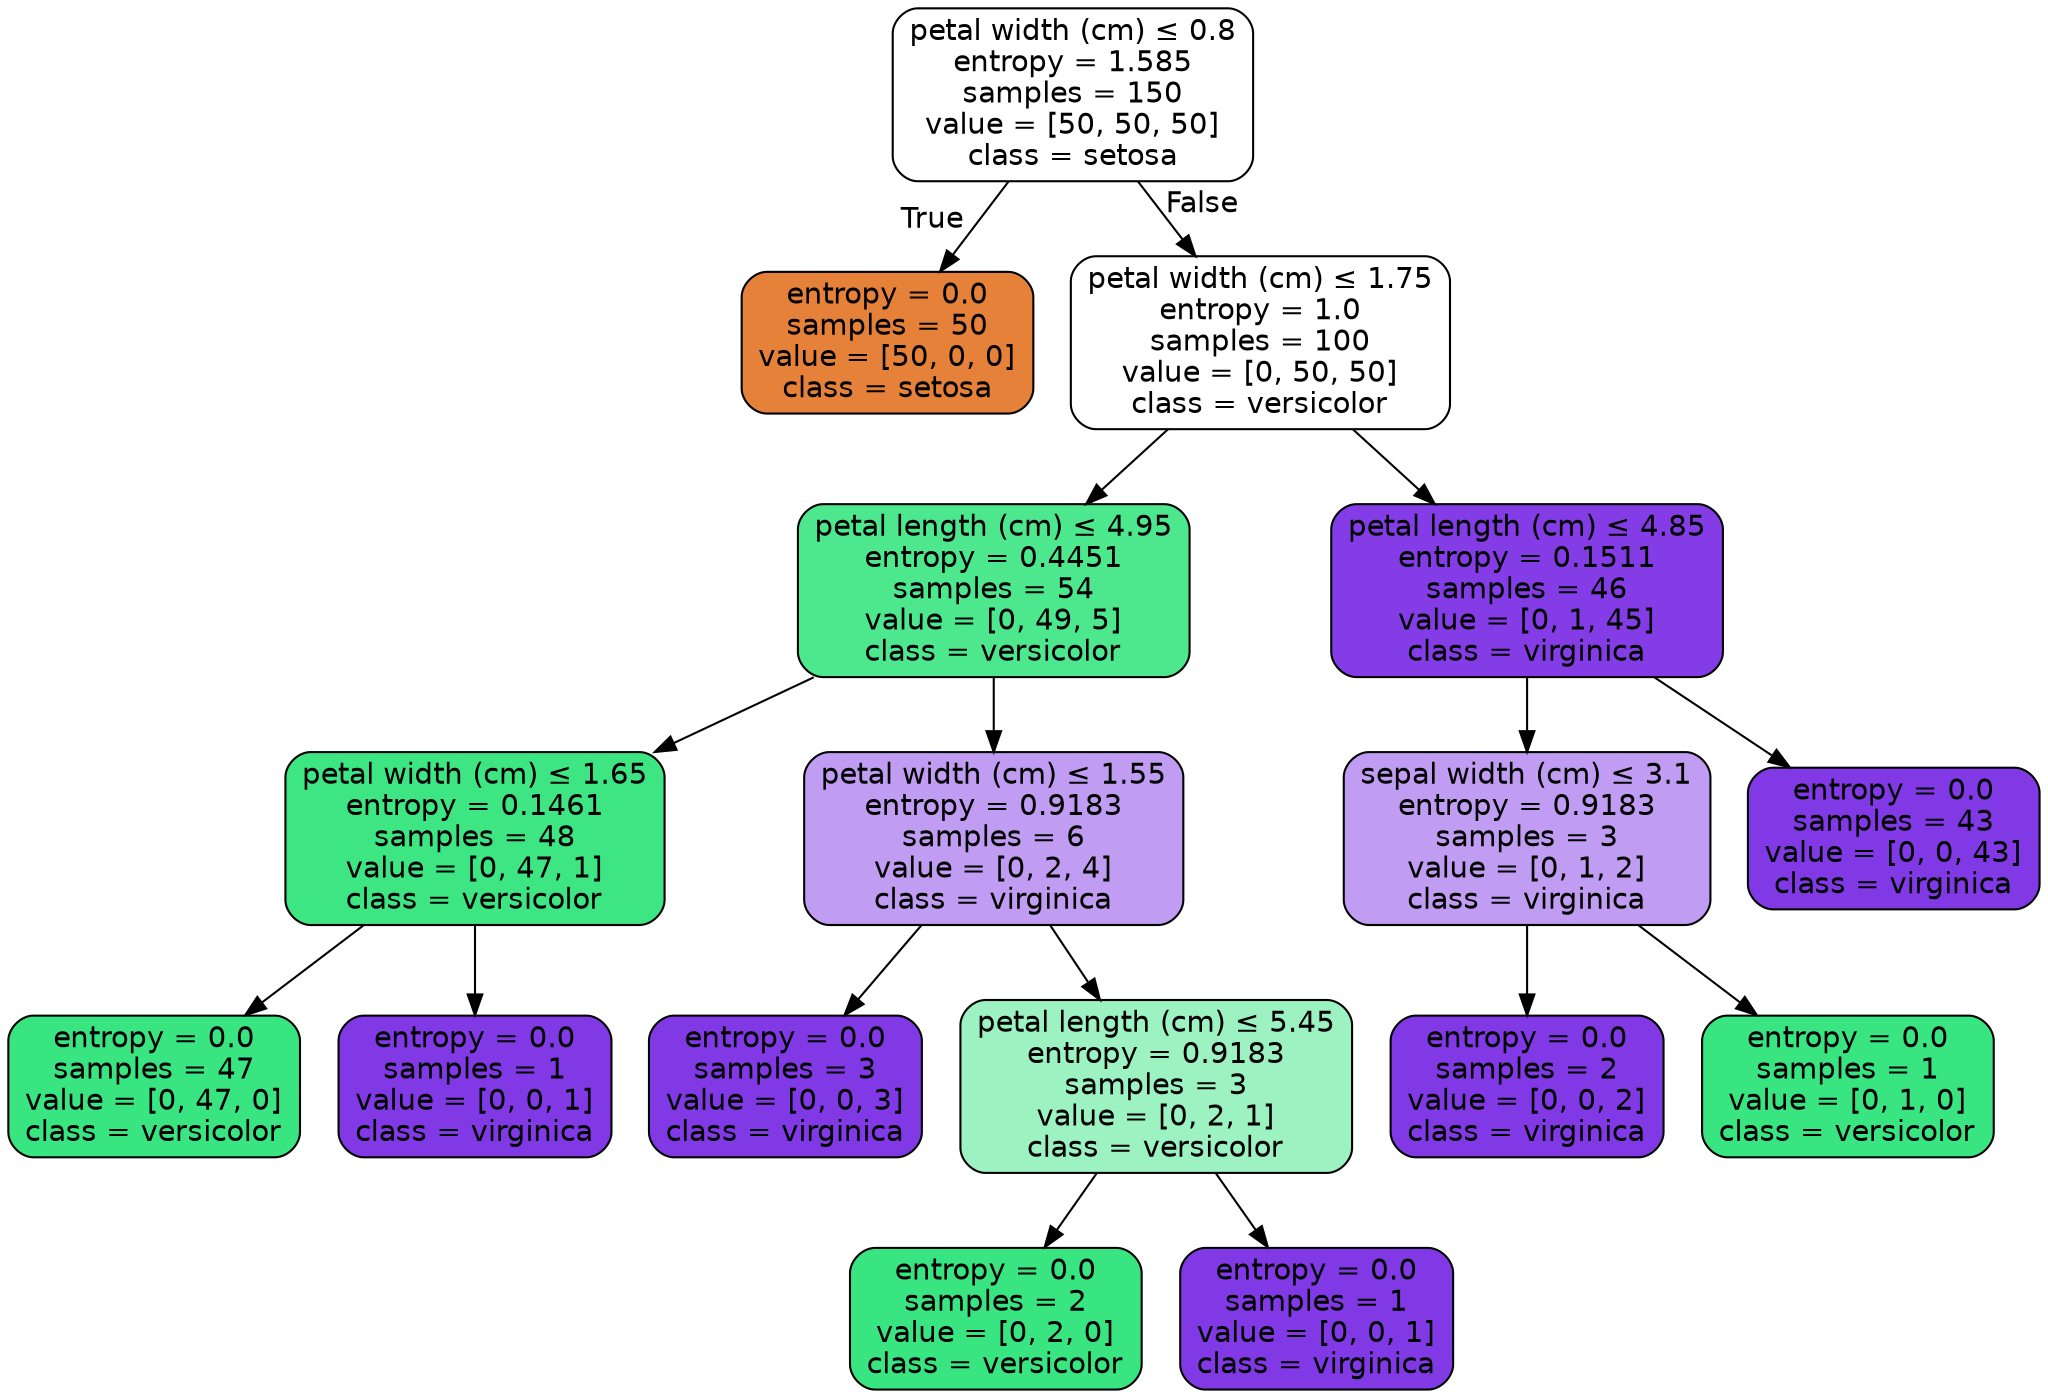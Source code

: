 digraph Tree {
node [shape=box, style="filled, rounded", color="black", fontname=helvetica] ;
edge [fontname=helvetica] ;
0 [label=<petal width (cm) &le; 0.8<br/>entropy = 1.585<br/>samples = 150<br/>value = [50, 50, 50]<br/>class = setosa>, fillcolor="#e5813900"] ;
1 [label=<entropy = 0.0<br/>samples = 50<br/>value = [50, 0, 0]<br/>class = setosa>, fillcolor="#e58139ff"] ;
0 -> 1 [labeldistance=2.5, labelangle=45, headlabel="True"] ;
2 [label=<petal width (cm) &le; 1.75<br/>entropy = 1.0<br/>samples = 100<br/>value = [0, 50, 50]<br/>class = versicolor>, fillcolor="#39e58100"] ;
0 -> 2 [labeldistance=2.5, labelangle=-45, headlabel="False"] ;
3 [label=<petal length (cm) &le; 4.95<br/>entropy = 0.4451<br/>samples = 54<br/>value = [0, 49, 5]<br/>class = versicolor>, fillcolor="#39e581e5"] ;
2 -> 3 ;
4 [label=<petal width (cm) &le; 1.65<br/>entropy = 0.1461<br/>samples = 48<br/>value = [0, 47, 1]<br/>class = versicolor>, fillcolor="#39e581fa"] ;
3 -> 4 ;
5 [label=<entropy = 0.0<br/>samples = 47<br/>value = [0, 47, 0]<br/>class = versicolor>, fillcolor="#39e581ff"] ;
4 -> 5 ;
6 [label=<entropy = 0.0<br/>samples = 1<br/>value = [0, 0, 1]<br/>class = virginica>, fillcolor="#8139e5ff"] ;
4 -> 6 ;
7 [label=<petal width (cm) &le; 1.55<br/>entropy = 0.9183<br/>samples = 6<br/>value = [0, 2, 4]<br/>class = virginica>, fillcolor="#8139e57f"] ;
3 -> 7 ;
8 [label=<entropy = 0.0<br/>samples = 3<br/>value = [0, 0, 3]<br/>class = virginica>, fillcolor="#8139e5ff"] ;
7 -> 8 ;
9 [label=<petal length (cm) &le; 5.45<br/>entropy = 0.9183<br/>samples = 3<br/>value = [0, 2, 1]<br/>class = versicolor>, fillcolor="#39e5817f"] ;
7 -> 9 ;
10 [label=<entropy = 0.0<br/>samples = 2<br/>value = [0, 2, 0]<br/>class = versicolor>, fillcolor="#39e581ff"] ;
9 -> 10 ;
11 [label=<entropy = 0.0<br/>samples = 1<br/>value = [0, 0, 1]<br/>class = virginica>, fillcolor="#8139e5ff"] ;
9 -> 11 ;
12 [label=<petal length (cm) &le; 4.85<br/>entropy = 0.1511<br/>samples = 46<br/>value = [0, 1, 45]<br/>class = virginica>, fillcolor="#8139e5f9"] ;
2 -> 12 ;
13 [label=<sepal width (cm) &le; 3.1<br/>entropy = 0.9183<br/>samples = 3<br/>value = [0, 1, 2]<br/>class = virginica>, fillcolor="#8139e57f"] ;
12 -> 13 ;
14 [label=<entropy = 0.0<br/>samples = 2<br/>value = [0, 0, 2]<br/>class = virginica>, fillcolor="#8139e5ff"] ;
13 -> 14 ;
15 [label=<entropy = 0.0<br/>samples = 1<br/>value = [0, 1, 0]<br/>class = versicolor>, fillcolor="#39e581ff"] ;
13 -> 15 ;
16 [label=<entropy = 0.0<br/>samples = 43<br/>value = [0, 0, 43]<br/>class = virginica>, fillcolor="#8139e5ff"] ;
12 -> 16 ;
}